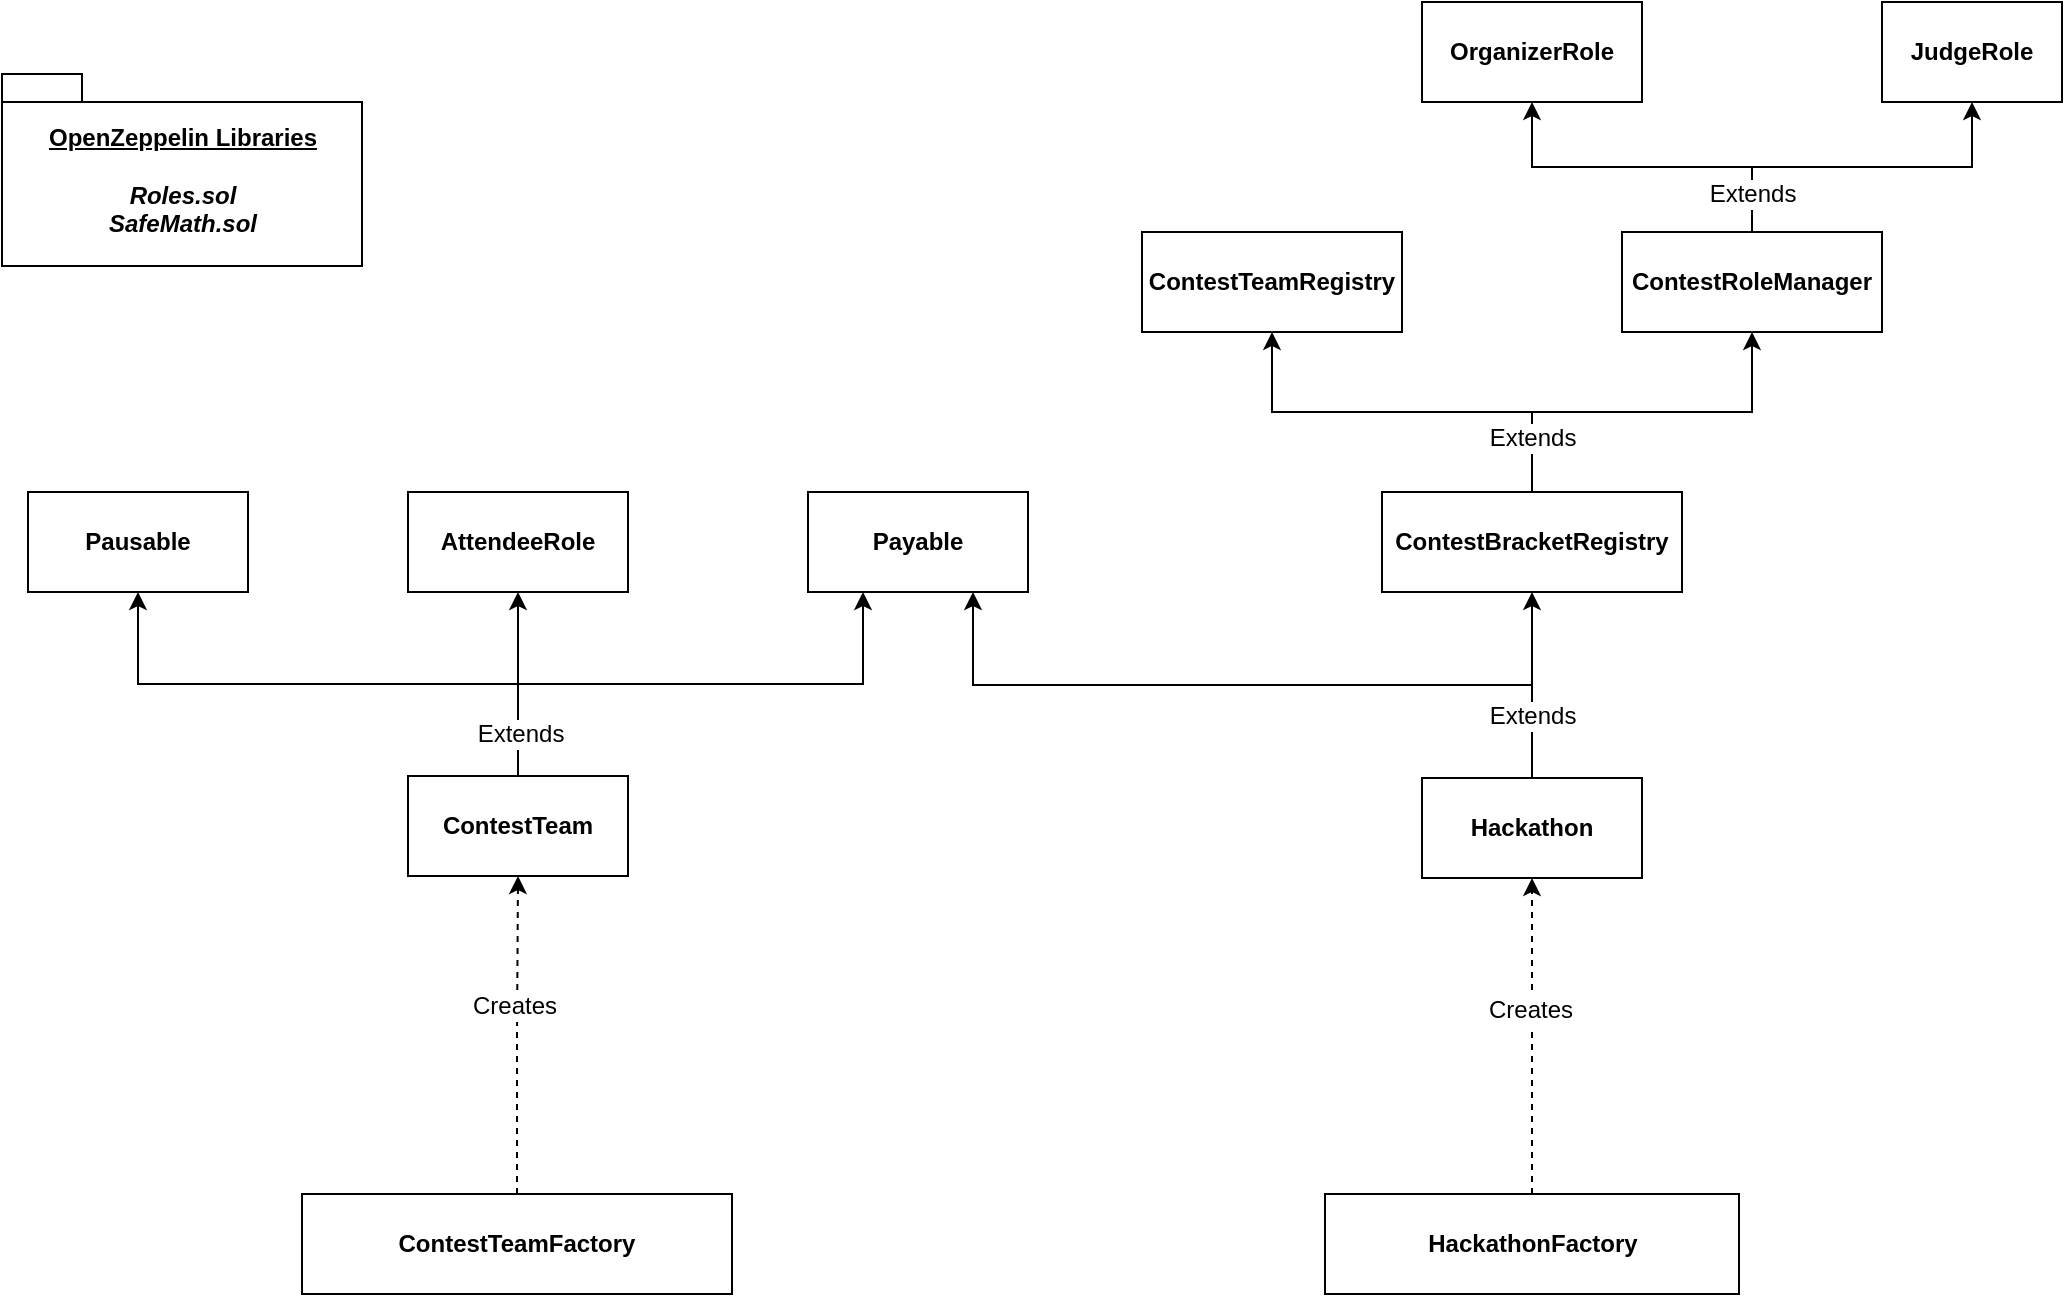 <mxfile version="11.0.8"><diagram id="dgaYRNlJQUkfGtpJ-3qb" name="Page-1"><mxGraphModel dx="1673" dy="841" grid="1" gridSize="10" guides="1" tooltips="1" connect="1" arrows="1" fold="1" page="1" pageScale="1" pageWidth="1169" pageHeight="827" math="0" shadow="0"><root><mxCell id="0"/><mxCell id="1" parent="0"/><mxCell id="uZOwaFkuM_6X86ljCHtr-9" value="&lt;p style=&quot;margin: 0px ; margin-top: 4px ; text-align: center&quot;&gt;&lt;br&gt;&lt;b&gt;AttendeeRole&lt;/b&gt;&lt;/p&gt;" style="verticalAlign=top;align=left;overflow=fill;fontSize=12;fontFamily=Helvetica;html=1;" vertex="1" parent="1"><mxGeometry x="283" y="334" width="110" height="50" as="geometry"/></mxCell><mxCell id="uZOwaFkuM_6X86ljCHtr-10" value="&lt;p style=&quot;margin: 0px ; margin-top: 4px ; text-align: center&quot;&gt;&lt;br&gt;&lt;b&gt;JudgeRole&lt;/b&gt;&lt;/p&gt;" style="verticalAlign=top;align=left;overflow=fill;fontSize=12;fontFamily=Helvetica;html=1;" vertex="1" parent="1"><mxGeometry x="1020" y="89" width="90" height="50" as="geometry"/></mxCell><mxCell id="uZOwaFkuM_6X86ljCHtr-11" value="&lt;p style=&quot;margin: 0px ; margin-top: 4px ; text-align: center&quot;&gt;&lt;br&gt;&lt;b&gt;Organizer&lt;/b&gt;&lt;b&gt;Role&lt;/b&gt;&lt;/p&gt;" style="verticalAlign=top;align=left;overflow=fill;fontSize=12;fontFamily=Helvetica;html=1;" vertex="1" parent="1"><mxGeometry x="790" y="89" width="110" height="50" as="geometry"/></mxCell><mxCell id="uZOwaFkuM_6X86ljCHtr-25" style="edgeStyle=orthogonalEdgeStyle;rounded=0;orthogonalLoop=1;jettySize=auto;html=1;entryX=0.5;entryY=1;entryDx=0;entryDy=0;" edge="1" parent="1" source="uZOwaFkuM_6X86ljCHtr-12" target="uZOwaFkuM_6X86ljCHtr-10"><mxGeometry relative="1" as="geometry"/></mxCell><mxCell id="uZOwaFkuM_6X86ljCHtr-26" style="edgeStyle=orthogonalEdgeStyle;rounded=0;orthogonalLoop=1;jettySize=auto;html=1;entryX=0.5;entryY=1;entryDx=0;entryDy=0;" edge="1" parent="1" source="uZOwaFkuM_6X86ljCHtr-12" target="uZOwaFkuM_6X86ljCHtr-11"><mxGeometry relative="1" as="geometry"/></mxCell><mxCell id="uZOwaFkuM_6X86ljCHtr-61" value="Extends" style="text;html=1;resizable=0;points=[];align=center;verticalAlign=middle;labelBackgroundColor=#ffffff;" vertex="1" connectable="0" parent="uZOwaFkuM_6X86ljCHtr-26"><mxGeometry x="-0.653" relative="1" as="geometry"><mxPoint y="11" as="offset"/></mxGeometry></mxCell><mxCell id="uZOwaFkuM_6X86ljCHtr-12" value="&lt;p style=&quot;margin: 0px ; margin-top: 4px ; text-align: center&quot;&gt;&lt;br&gt;&lt;b&gt;ContestRoleManager&lt;/b&gt;&lt;/p&gt;" style="verticalAlign=top;align=left;overflow=fill;fontSize=12;fontFamily=Helvetica;html=1;" vertex="1" parent="1"><mxGeometry x="890" y="204" width="130" height="50" as="geometry"/></mxCell><mxCell id="uZOwaFkuM_6X86ljCHtr-20" value="&lt;p style=&quot;margin: 0px ; margin-top: 4px ; text-align: center&quot;&gt;&lt;br&gt;&lt;b&gt;Payable&lt;/b&gt;&lt;/p&gt;" style="verticalAlign=top;align=left;overflow=fill;fontSize=12;fontFamily=Helvetica;html=1;" vertex="1" parent="1"><mxGeometry x="483" y="334" width="110" height="50" as="geometry"/></mxCell><mxCell id="uZOwaFkuM_6X86ljCHtr-21" value="&lt;p style=&quot;margin: 0px ; margin-top: 4px ; text-align: center&quot;&gt;&lt;br&gt;&lt;b&gt;Pausable&lt;/b&gt;&lt;/p&gt;" style="verticalAlign=top;align=left;overflow=fill;fontSize=12;fontFamily=Helvetica;html=1;" vertex="1" parent="1"><mxGeometry x="93" y="334" width="110" height="50" as="geometry"/></mxCell><mxCell id="uZOwaFkuM_6X86ljCHtr-22" value="&lt;p style=&quot;margin: 0px ; margin-top: 4px ; text-align: center&quot;&gt;&lt;br&gt;&lt;b&gt;ContestTeamRegistry&lt;/b&gt;&lt;/p&gt;" style="verticalAlign=top;align=left;overflow=fill;fontSize=12;fontFamily=Helvetica;html=1;" vertex="1" parent="1"><mxGeometry x="650" y="204" width="130" height="50" as="geometry"/></mxCell><mxCell id="uZOwaFkuM_6X86ljCHtr-38" style="edgeStyle=orthogonalEdgeStyle;rounded=0;orthogonalLoop=1;jettySize=auto;html=1;entryX=0.5;entryY=1;entryDx=0;entryDy=0;" edge="1" parent="1" source="uZOwaFkuM_6X86ljCHtr-23" target="uZOwaFkuM_6X86ljCHtr-12"><mxGeometry relative="1" as="geometry"/></mxCell><mxCell id="uZOwaFkuM_6X86ljCHtr-39" style="edgeStyle=orthogonalEdgeStyle;rounded=0;orthogonalLoop=1;jettySize=auto;html=1;entryX=0.5;entryY=1;entryDx=0;entryDy=0;" edge="1" parent="1" source="uZOwaFkuM_6X86ljCHtr-23" target="uZOwaFkuM_6X86ljCHtr-22"><mxGeometry relative="1" as="geometry"/></mxCell><mxCell id="uZOwaFkuM_6X86ljCHtr-60" value="Extends" style="text;html=1;resizable=0;points=[];align=center;verticalAlign=middle;labelBackgroundColor=#ffffff;" vertex="1" connectable="0" parent="uZOwaFkuM_6X86ljCHtr-39"><mxGeometry x="-0.683" relative="1" as="geometry"><mxPoint y="6" as="offset"/></mxGeometry></mxCell><mxCell id="uZOwaFkuM_6X86ljCHtr-23" value="&lt;p style=&quot;margin: 0px ; margin-top: 4px ; text-align: center&quot;&gt;&lt;br&gt;&lt;b&gt;ContestBracketRegistry&lt;/b&gt;&lt;/p&gt;" style="verticalAlign=top;align=left;overflow=fill;fontSize=12;fontFamily=Helvetica;html=1;" vertex="1" parent="1"><mxGeometry x="770" y="334" width="150" height="50" as="geometry"/></mxCell><mxCell id="uZOwaFkuM_6X86ljCHtr-54" style="edgeStyle=orthogonalEdgeStyle;rounded=0;orthogonalLoop=1;jettySize=auto;html=1;dashed=1;" edge="1" parent="1" source="uZOwaFkuM_6X86ljCHtr-34" target="uZOwaFkuM_6X86ljCHtr-35"><mxGeometry relative="1" as="geometry"/></mxCell><mxCell id="uZOwaFkuM_6X86ljCHtr-55" value="Creates" style="text;html=1;resizable=0;points=[];align=center;verticalAlign=middle;labelBackgroundColor=#ffffff;" vertex="1" connectable="0" parent="uZOwaFkuM_6X86ljCHtr-54"><mxGeometry x="0.194" y="2" relative="1" as="geometry"><mxPoint as="offset"/></mxGeometry></mxCell><mxCell id="uZOwaFkuM_6X86ljCHtr-34" value="&lt;p style=&quot;margin: 0px ; margin-top: 4px ; text-align: center&quot;&gt;&lt;br&gt;&lt;b&gt;ContestTeamFactory&lt;/b&gt;&lt;/p&gt;" style="verticalAlign=top;align=left;overflow=fill;fontSize=12;fontFamily=Helvetica;html=1;" vertex="1" parent="1"><mxGeometry x="230" y="685" width="215" height="50" as="geometry"/></mxCell><mxCell id="uZOwaFkuM_6X86ljCHtr-48" style="edgeStyle=orthogonalEdgeStyle;rounded=0;orthogonalLoop=1;jettySize=auto;html=1;exitX=0.5;exitY=0;exitDx=0;exitDy=0;entryX=0.25;entryY=1;entryDx=0;entryDy=0;" edge="1" parent="1" source="uZOwaFkuM_6X86ljCHtr-35" target="uZOwaFkuM_6X86ljCHtr-20"><mxGeometry relative="1" as="geometry"/></mxCell><mxCell id="uZOwaFkuM_6X86ljCHtr-49" style="edgeStyle=orthogonalEdgeStyle;rounded=0;orthogonalLoop=1;jettySize=auto;html=1;entryX=0.5;entryY=1;entryDx=0;entryDy=0;" edge="1" parent="1" source="uZOwaFkuM_6X86ljCHtr-35" target="uZOwaFkuM_6X86ljCHtr-9"><mxGeometry relative="1" as="geometry"/></mxCell><mxCell id="uZOwaFkuM_6X86ljCHtr-50" style="edgeStyle=orthogonalEdgeStyle;rounded=0;orthogonalLoop=1;jettySize=auto;html=1;exitX=0.5;exitY=0;exitDx=0;exitDy=0;" edge="1" parent="1" source="uZOwaFkuM_6X86ljCHtr-35" target="uZOwaFkuM_6X86ljCHtr-21"><mxGeometry relative="1" as="geometry"/></mxCell><mxCell id="uZOwaFkuM_6X86ljCHtr-59" value="Extends" style="text;html=1;resizable=0;points=[];align=center;verticalAlign=middle;labelBackgroundColor=#ffffff;" vertex="1" connectable="0" parent="uZOwaFkuM_6X86ljCHtr-50"><mxGeometry x="-0.716" y="-1" relative="1" as="geometry"><mxPoint y="19" as="offset"/></mxGeometry></mxCell><mxCell id="uZOwaFkuM_6X86ljCHtr-35" value="&lt;p style=&quot;margin: 0px ; margin-top: 4px ; text-align: center&quot;&gt;&lt;br&gt;&lt;b&gt;ContestTeam&lt;/b&gt;&lt;/p&gt;" style="verticalAlign=top;align=left;overflow=fill;fontSize=12;fontFamily=Helvetica;html=1;" vertex="1" parent="1"><mxGeometry x="283" y="476" width="110" height="50" as="geometry"/></mxCell><mxCell id="uZOwaFkuM_6X86ljCHtr-53" style="edgeStyle=orthogonalEdgeStyle;rounded=0;orthogonalLoop=1;jettySize=auto;html=1;dashed=1;" edge="1" parent="1" source="uZOwaFkuM_6X86ljCHtr-36" target="uZOwaFkuM_6X86ljCHtr-37"><mxGeometry relative="1" as="geometry"/></mxCell><mxCell id="uZOwaFkuM_6X86ljCHtr-56" value="Creates" style="text;html=1;resizable=0;points=[];align=center;verticalAlign=middle;labelBackgroundColor=#ffffff;" vertex="1" connectable="0" parent="uZOwaFkuM_6X86ljCHtr-53"><mxGeometry x="0.171" y="1" relative="1" as="geometry"><mxPoint as="offset"/></mxGeometry></mxCell><mxCell id="uZOwaFkuM_6X86ljCHtr-36" value="&lt;p style=&quot;margin: 0px ; margin-top: 4px ; text-align: center&quot;&gt;&lt;br&gt;&lt;b&gt;HackathonFactory&lt;/b&gt;&lt;/p&gt;" style="verticalAlign=top;align=left;overflow=fill;fontSize=12;fontFamily=Helvetica;html=1;" vertex="1" parent="1"><mxGeometry x="741.5" y="685" width="207" height="50" as="geometry"/></mxCell><mxCell id="uZOwaFkuM_6X86ljCHtr-51" style="edgeStyle=orthogonalEdgeStyle;rounded=0;orthogonalLoop=1;jettySize=auto;html=1;" edge="1" parent="1" source="uZOwaFkuM_6X86ljCHtr-37" target="uZOwaFkuM_6X86ljCHtr-23"><mxGeometry relative="1" as="geometry"/></mxCell><mxCell id="uZOwaFkuM_6X86ljCHtr-52" style="edgeStyle=orthogonalEdgeStyle;rounded=0;orthogonalLoop=1;jettySize=auto;html=1;exitX=0.5;exitY=0;exitDx=0;exitDy=0;entryX=0.75;entryY=1;entryDx=0;entryDy=0;" edge="1" parent="1" source="uZOwaFkuM_6X86ljCHtr-37" target="uZOwaFkuM_6X86ljCHtr-20"><mxGeometry relative="1" as="geometry"/></mxCell><mxCell id="uZOwaFkuM_6X86ljCHtr-58" value="Extends" style="text;html=1;resizable=0;points=[];align=center;verticalAlign=middle;labelBackgroundColor=#ffffff;" vertex="1" connectable="0" parent="uZOwaFkuM_6X86ljCHtr-52"><mxGeometry x="-0.797" relative="1" as="geometry"><mxPoint y="7" as="offset"/></mxGeometry></mxCell><mxCell id="uZOwaFkuM_6X86ljCHtr-37" value="&lt;p style=&quot;margin: 0px ; margin-top: 4px ; text-align: center&quot;&gt;&lt;br&gt;&lt;b&gt;Hackathon&lt;/b&gt;&lt;/p&gt;" style="verticalAlign=top;align=left;overflow=fill;fontSize=12;fontFamily=Helvetica;html=1;" vertex="1" parent="1"><mxGeometry x="790" y="477" width="110" height="50" as="geometry"/></mxCell><mxCell id="uZOwaFkuM_6X86ljCHtr-62" value="&lt;u&gt;OpenZeppelin Libraries&lt;br&gt;&lt;/u&gt;&lt;br&gt;&lt;i&gt;Roles.sol&lt;br&gt;SafeMath.sol&lt;/i&gt;" style="shape=folder;fontStyle=1;spacingTop=10;tabWidth=40;tabHeight=14;tabPosition=left;html=1;" vertex="1" parent="1"><mxGeometry x="80" y="125" width="180" height="96" as="geometry"/></mxCell></root></mxGraphModel></diagram></mxfile>